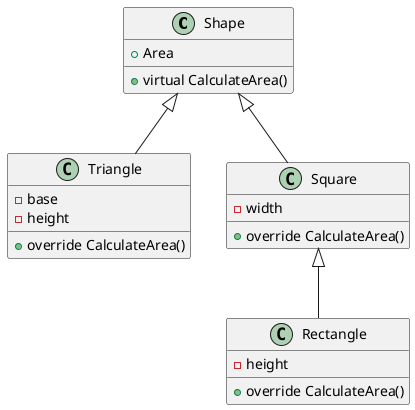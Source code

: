 @startuml

class Shape
{
    + Area
    + virtual CalculateArea()   
}

class Triangle
{
    - base
    - height
    + override CalculateArea()   
}

class Rectangle
{
    - height
    + override CalculateArea()   
}

class Square
{
     - width
    + override CalculateArea()   
}

Shape <|-- Triangle
Shape <|-- Square
Square <|-- Rectangle
@enduml